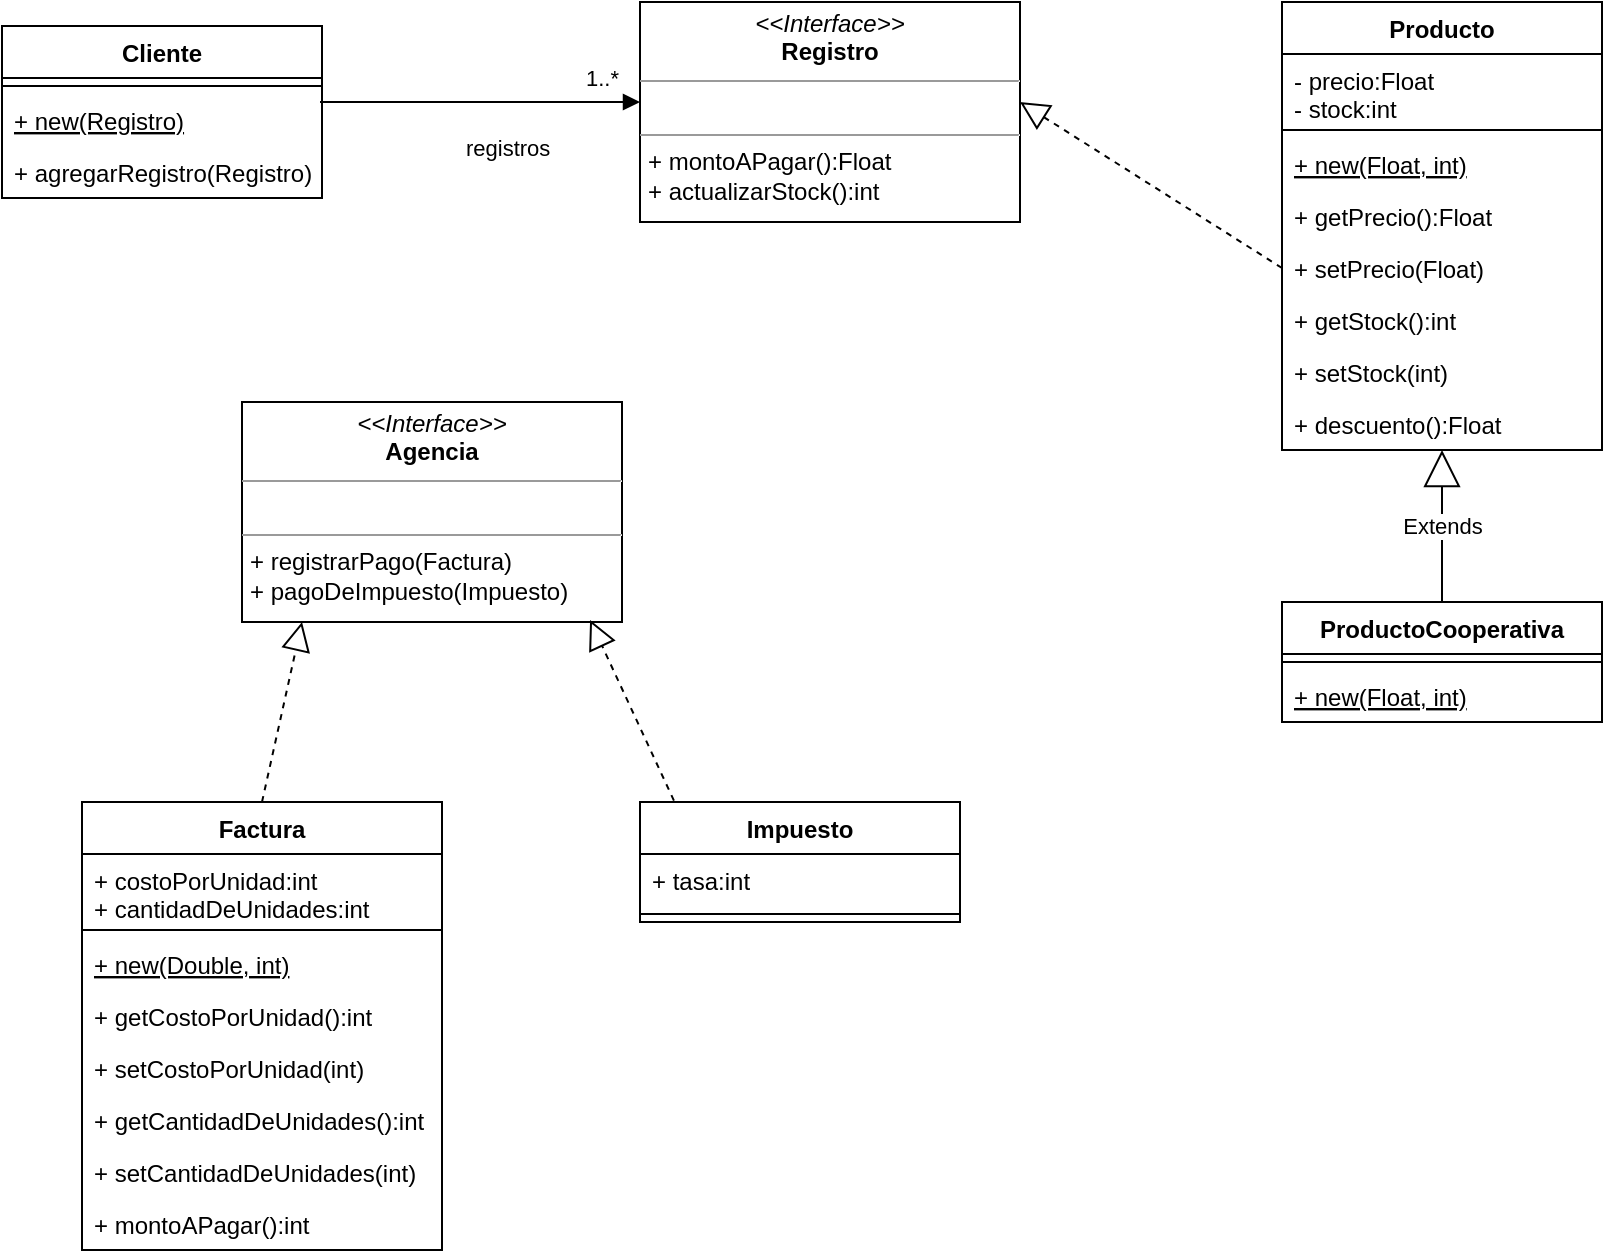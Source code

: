 <mxfile version="20.3.1" type="github">
  <diagram id="C5RBs43oDa-KdzZeNtuy" name="Page-1">
    <mxGraphModel dx="868" dy="450" grid="1" gridSize="10" guides="1" tooltips="1" connect="1" arrows="1" fold="1" page="1" pageScale="1" pageWidth="827" pageHeight="1169" math="0" shadow="0">
      <root>
        <mxCell id="WIyWlLk6GJQsqaUBKTNV-0" />
        <mxCell id="WIyWlLk6GJQsqaUBKTNV-1" parent="WIyWlLk6GJQsqaUBKTNV-0" />
        <mxCell id="ZSQ7LQ-eDz2OPc5gFVK6-1" value="&lt;p style=&quot;margin:0px;margin-top:4px;text-align:center;&quot;&gt;&lt;i&gt;&amp;lt;&amp;lt;Interface&amp;gt;&amp;gt;&lt;/i&gt;&lt;br&gt;&lt;b&gt;Registro&lt;/b&gt;&lt;/p&gt;&lt;hr size=&quot;1&quot;&gt;&lt;p style=&quot;margin:0px;margin-left:4px;&quot;&gt;&lt;br&gt;&lt;/p&gt;&lt;hr size=&quot;1&quot;&gt;&lt;p style=&quot;margin:0px;margin-left:4px;&quot;&gt;+ montoAPagar():Float&lt;/p&gt;&lt;p style=&quot;margin:0px;margin-left:4px;&quot;&gt;+ actualizarStock():int&lt;/p&gt;&lt;p style=&quot;margin:0px;margin-left:4px;&quot;&gt;&lt;br&gt;&lt;/p&gt;&lt;p style=&quot;margin:0px;margin-left:4px;&quot;&gt;&lt;br&gt;&lt;/p&gt;" style="verticalAlign=top;align=left;overflow=fill;fontSize=12;fontFamily=Helvetica;html=1;" parent="WIyWlLk6GJQsqaUBKTNV-1" vertex="1">
          <mxGeometry x="319" y="40" width="190" height="110" as="geometry" />
        </mxCell>
        <mxCell id="ZSQ7LQ-eDz2OPc5gFVK6-2" value="Cliente" style="swimlane;fontStyle=1;align=center;verticalAlign=top;childLayout=stackLayout;horizontal=1;startSize=26;horizontalStack=0;resizeParent=1;resizeParentMax=0;resizeLast=0;collapsible=1;marginBottom=0;" parent="WIyWlLk6GJQsqaUBKTNV-1" vertex="1">
          <mxGeometry y="52" width="160" height="86" as="geometry" />
        </mxCell>
        <mxCell id="ZSQ7LQ-eDz2OPc5gFVK6-4" value="" style="line;strokeWidth=1;fillColor=none;align=left;verticalAlign=middle;spacingTop=-1;spacingLeft=3;spacingRight=3;rotatable=0;labelPosition=right;points=[];portConstraint=eastwest;strokeColor=inherit;" parent="ZSQ7LQ-eDz2OPc5gFVK6-2" vertex="1">
          <mxGeometry y="26" width="160" height="8" as="geometry" />
        </mxCell>
        <mxCell id="ZSQ7LQ-eDz2OPc5gFVK6-5" value="+ new(Registro)" style="text;strokeColor=none;fillColor=none;align=left;verticalAlign=top;spacingLeft=4;spacingRight=4;overflow=hidden;rotatable=0;points=[[0,0.5],[1,0.5]];portConstraint=eastwest;fontStyle=4" parent="ZSQ7LQ-eDz2OPc5gFVK6-2" vertex="1">
          <mxGeometry y="34" width="160" height="26" as="geometry" />
        </mxCell>
        <mxCell id="ZSQ7LQ-eDz2OPc5gFVK6-6" value="+ agregarRegistro(Registro)" style="text;strokeColor=none;fillColor=none;align=left;verticalAlign=top;spacingLeft=4;spacingRight=4;overflow=hidden;rotatable=0;points=[[0,0.5],[1,0.5]];portConstraint=eastwest;fontStyle=0" parent="ZSQ7LQ-eDz2OPc5gFVK6-2" vertex="1">
          <mxGeometry y="60" width="160" height="26" as="geometry" />
        </mxCell>
        <mxCell id="ZSQ7LQ-eDz2OPc5gFVK6-7" value="registros" style="endArrow=block;endFill=1;html=1;edgeStyle=orthogonalEdgeStyle;align=left;verticalAlign=top;rounded=0;" parent="WIyWlLk6GJQsqaUBKTNV-1" edge="1">
          <mxGeometry x="-0.113" y="-10" relative="1" as="geometry">
            <mxPoint x="159" y="90" as="sourcePoint" />
            <mxPoint x="319" y="90" as="targetPoint" />
            <mxPoint as="offset" />
          </mxGeometry>
        </mxCell>
        <mxCell id="ZSQ7LQ-eDz2OPc5gFVK6-8" value="1..*" style="edgeLabel;resizable=0;html=1;align=left;verticalAlign=bottom;" parent="ZSQ7LQ-eDz2OPc5gFVK6-7" connectable="0" vertex="1">
          <mxGeometry x="-1" relative="1" as="geometry">
            <mxPoint x="131" y="-4" as="offset" />
          </mxGeometry>
        </mxCell>
        <mxCell id="ZSQ7LQ-eDz2OPc5gFVK6-9" value="Producto" style="swimlane;fontStyle=1;align=center;verticalAlign=top;childLayout=stackLayout;horizontal=1;startSize=26;horizontalStack=0;resizeParent=1;resizeParentMax=0;resizeLast=0;collapsible=1;marginBottom=0;" parent="WIyWlLk6GJQsqaUBKTNV-1" vertex="1">
          <mxGeometry x="640" y="40" width="160" height="224" as="geometry" />
        </mxCell>
        <mxCell id="ZSQ7LQ-eDz2OPc5gFVK6-10" value="- precio:Float&#xa;- stock:int" style="text;strokeColor=none;fillColor=none;align=left;verticalAlign=top;spacingLeft=4;spacingRight=4;overflow=hidden;rotatable=0;points=[[0,0.5],[1,0.5]];portConstraint=eastwest;" parent="ZSQ7LQ-eDz2OPc5gFVK6-9" vertex="1">
          <mxGeometry y="26" width="160" height="34" as="geometry" />
        </mxCell>
        <mxCell id="ZSQ7LQ-eDz2OPc5gFVK6-11" value="" style="line;strokeWidth=1;fillColor=none;align=left;verticalAlign=middle;spacingTop=-1;spacingLeft=3;spacingRight=3;rotatable=0;labelPosition=right;points=[];portConstraint=eastwest;strokeColor=inherit;" parent="ZSQ7LQ-eDz2OPc5gFVK6-9" vertex="1">
          <mxGeometry y="60" width="160" height="8" as="geometry" />
        </mxCell>
        <mxCell id="ZSQ7LQ-eDz2OPc5gFVK6-12" value="+ new(Float, int)" style="text;strokeColor=none;fillColor=none;align=left;verticalAlign=top;spacingLeft=4;spacingRight=4;overflow=hidden;rotatable=0;points=[[0,0.5],[1,0.5]];portConstraint=eastwest;fontStyle=4" parent="ZSQ7LQ-eDz2OPc5gFVK6-9" vertex="1">
          <mxGeometry y="68" width="160" height="26" as="geometry" />
        </mxCell>
        <mxCell id="ZSQ7LQ-eDz2OPc5gFVK6-17" value="+ getPrecio():Float" style="text;strokeColor=none;fillColor=none;align=left;verticalAlign=top;spacingLeft=4;spacingRight=4;overflow=hidden;rotatable=0;points=[[0,0.5],[1,0.5]];portConstraint=eastwest;fontStyle=0" parent="ZSQ7LQ-eDz2OPc5gFVK6-9" vertex="1">
          <mxGeometry y="94" width="160" height="26" as="geometry" />
        </mxCell>
        <mxCell id="ZSQ7LQ-eDz2OPc5gFVK6-18" value="+ setPrecio(Float)" style="text;strokeColor=none;fillColor=none;align=left;verticalAlign=top;spacingLeft=4;spacingRight=4;overflow=hidden;rotatable=0;points=[[0,0.5],[1,0.5]];portConstraint=eastwest;fontStyle=0" parent="ZSQ7LQ-eDz2OPc5gFVK6-9" vertex="1">
          <mxGeometry y="120" width="160" height="26" as="geometry" />
        </mxCell>
        <mxCell id="ZSQ7LQ-eDz2OPc5gFVK6-19" value="+ getStock():int" style="text;strokeColor=none;fillColor=none;align=left;verticalAlign=top;spacingLeft=4;spacingRight=4;overflow=hidden;rotatable=0;points=[[0,0.5],[1,0.5]];portConstraint=eastwest;fontStyle=0" parent="ZSQ7LQ-eDz2OPc5gFVK6-9" vertex="1">
          <mxGeometry y="146" width="160" height="26" as="geometry" />
        </mxCell>
        <mxCell id="ZSQ7LQ-eDz2OPc5gFVK6-20" value="+ setStock(int)" style="text;strokeColor=none;fillColor=none;align=left;verticalAlign=top;spacingLeft=4;spacingRight=4;overflow=hidden;rotatable=0;points=[[0,0.5],[1,0.5]];portConstraint=eastwest;fontStyle=0" parent="ZSQ7LQ-eDz2OPc5gFVK6-9" vertex="1">
          <mxGeometry y="172" width="160" height="26" as="geometry" />
        </mxCell>
        <mxCell id="XG195wpEZH1MZy-vI4nw-0" value="+ descuento():Float" style="text;strokeColor=none;fillColor=none;align=left;verticalAlign=top;spacingLeft=4;spacingRight=4;overflow=hidden;rotatable=0;points=[[0,0.5],[1,0.5]];portConstraint=eastwest;fontStyle=0" vertex="1" parent="ZSQ7LQ-eDz2OPc5gFVK6-9">
          <mxGeometry y="198" width="160" height="26" as="geometry" />
        </mxCell>
        <mxCell id="ZSQ7LQ-eDz2OPc5gFVK6-21" value="ProductoCooperativa" style="swimlane;fontStyle=1;align=center;verticalAlign=top;childLayout=stackLayout;horizontal=1;startSize=26;horizontalStack=0;resizeParent=1;resizeParentMax=0;resizeLast=0;collapsible=1;marginBottom=0;" parent="WIyWlLk6GJQsqaUBKTNV-1" vertex="1">
          <mxGeometry x="640" y="340" width="160" height="60" as="geometry" />
        </mxCell>
        <mxCell id="ZSQ7LQ-eDz2OPc5gFVK6-23" value="" style="line;strokeWidth=1;fillColor=none;align=left;verticalAlign=middle;spacingTop=-1;spacingLeft=3;spacingRight=3;rotatable=0;labelPosition=right;points=[];portConstraint=eastwest;strokeColor=inherit;" parent="ZSQ7LQ-eDz2OPc5gFVK6-21" vertex="1">
          <mxGeometry y="26" width="160" height="8" as="geometry" />
        </mxCell>
        <mxCell id="ZSQ7LQ-eDz2OPc5gFVK6-24" value="+ new(Float, int)" style="text;strokeColor=none;fillColor=none;align=left;verticalAlign=top;spacingLeft=4;spacingRight=4;overflow=hidden;rotatable=0;points=[[0,0.5],[1,0.5]];portConstraint=eastwest;fontStyle=4" parent="ZSQ7LQ-eDz2OPc5gFVK6-21" vertex="1">
          <mxGeometry y="34" width="160" height="26" as="geometry" />
        </mxCell>
        <mxCell id="ZSQ7LQ-eDz2OPc5gFVK6-29" value="Extends" style="endArrow=block;endSize=16;endFill=0;html=1;rounded=0;exitX=0.5;exitY=0;exitDx=0;exitDy=0;exitPerimeter=0;" parent="WIyWlLk6GJQsqaUBKTNV-1" edge="1" source="ZSQ7LQ-eDz2OPc5gFVK6-21">
          <mxGeometry width="160" relative="1" as="geometry">
            <mxPoint x="730" y="338" as="sourcePoint" />
            <mxPoint x="720" y="264" as="targetPoint" />
          </mxGeometry>
        </mxCell>
        <mxCell id="ZSQ7LQ-eDz2OPc5gFVK6-30" value="" style="endArrow=block;dashed=1;endFill=0;endSize=12;html=1;rounded=0;exitX=0;exitY=0.5;exitDx=0;exitDy=0;" parent="WIyWlLk6GJQsqaUBKTNV-1" source="ZSQ7LQ-eDz2OPc5gFVK6-18" edge="1">
          <mxGeometry width="160" relative="1" as="geometry">
            <mxPoint x="599" y="150" as="sourcePoint" />
            <mxPoint x="509" y="90" as="targetPoint" />
          </mxGeometry>
        </mxCell>
        <mxCell id="XG195wpEZH1MZy-vI4nw-2" value="&lt;p style=&quot;margin:0px;margin-top:4px;text-align:center;&quot;&gt;&lt;i&gt;&amp;lt;&amp;lt;Interface&amp;gt;&amp;gt;&lt;/i&gt;&lt;br&gt;&lt;b&gt;Agencia&lt;/b&gt;&lt;/p&gt;&lt;hr size=&quot;1&quot;&gt;&lt;p style=&quot;margin:0px;margin-left:4px;&quot;&gt;&lt;br&gt;&lt;/p&gt;&lt;hr size=&quot;1&quot;&gt;&lt;p style=&quot;margin:0px;margin-left:4px;&quot;&gt;+ registrarPago(Factura)&lt;/p&gt;&lt;p style=&quot;margin:0px;margin-left:4px;&quot;&gt;+ pagoDeImpuesto(Impuesto)&lt;br&gt;&lt;br&gt;&lt;/p&gt;" style="verticalAlign=top;align=left;overflow=fill;fontSize=12;fontFamily=Helvetica;html=1;" vertex="1" parent="WIyWlLk6GJQsqaUBKTNV-1">
          <mxGeometry x="120" y="240" width="190" height="110" as="geometry" />
        </mxCell>
        <mxCell id="XG195wpEZH1MZy-vI4nw-3" value="Factura" style="swimlane;fontStyle=1;align=center;verticalAlign=top;childLayout=stackLayout;horizontal=1;startSize=26;horizontalStack=0;resizeParent=1;resizeParentMax=0;resizeLast=0;collapsible=1;marginBottom=0;" vertex="1" parent="WIyWlLk6GJQsqaUBKTNV-1">
          <mxGeometry x="40" y="440" width="180" height="224" as="geometry" />
        </mxCell>
        <mxCell id="XG195wpEZH1MZy-vI4nw-4" value="+ costoPorUnidad:int&#xa;+ cantidadDeUnidades:int&#xa;" style="text;strokeColor=none;fillColor=none;align=left;verticalAlign=top;spacingLeft=4;spacingRight=4;overflow=hidden;rotatable=0;points=[[0,0.5],[1,0.5]];portConstraint=eastwest;" vertex="1" parent="XG195wpEZH1MZy-vI4nw-3">
          <mxGeometry y="26" width="180" height="34" as="geometry" />
        </mxCell>
        <mxCell id="XG195wpEZH1MZy-vI4nw-5" value="" style="line;strokeWidth=1;fillColor=none;align=left;verticalAlign=middle;spacingTop=-1;spacingLeft=3;spacingRight=3;rotatable=0;labelPosition=right;points=[];portConstraint=eastwest;strokeColor=inherit;" vertex="1" parent="XG195wpEZH1MZy-vI4nw-3">
          <mxGeometry y="60" width="180" height="8" as="geometry" />
        </mxCell>
        <mxCell id="XG195wpEZH1MZy-vI4nw-6" value="+ new(Double, int)" style="text;strokeColor=none;fillColor=none;align=left;verticalAlign=top;spacingLeft=4;spacingRight=4;overflow=hidden;rotatable=0;points=[[0,0.5],[1,0.5]];portConstraint=eastwest;fontStyle=4" vertex="1" parent="XG195wpEZH1MZy-vI4nw-3">
          <mxGeometry y="68" width="180" height="26" as="geometry" />
        </mxCell>
        <mxCell id="XG195wpEZH1MZy-vI4nw-7" value="+ getCostoPorUnidad():int&#xa;" style="text;strokeColor=none;fillColor=none;align=left;verticalAlign=top;spacingLeft=4;spacingRight=4;overflow=hidden;rotatable=0;points=[[0,0.5],[1,0.5]];portConstraint=eastwest;" vertex="1" parent="XG195wpEZH1MZy-vI4nw-3">
          <mxGeometry y="94" width="180" height="26" as="geometry" />
        </mxCell>
        <mxCell id="XG195wpEZH1MZy-vI4nw-8" value="+ setCostoPorUnidad(int)&#xa;" style="text;strokeColor=none;fillColor=none;align=left;verticalAlign=top;spacingLeft=4;spacingRight=4;overflow=hidden;rotatable=0;points=[[0,0.5],[1,0.5]];portConstraint=eastwest;" vertex="1" parent="XG195wpEZH1MZy-vI4nw-3">
          <mxGeometry y="120" width="180" height="26" as="geometry" />
        </mxCell>
        <mxCell id="XG195wpEZH1MZy-vI4nw-9" value="+ getCantidadDeUnidades():int&#xa;" style="text;strokeColor=none;fillColor=none;align=left;verticalAlign=top;spacingLeft=4;spacingRight=4;overflow=hidden;rotatable=0;points=[[0,0.5],[1,0.5]];portConstraint=eastwest;" vertex="1" parent="XG195wpEZH1MZy-vI4nw-3">
          <mxGeometry y="146" width="180" height="26" as="geometry" />
        </mxCell>
        <mxCell id="XG195wpEZH1MZy-vI4nw-10" value="+ setCantidadDeUnidades(int)&#xa;" style="text;strokeColor=none;fillColor=none;align=left;verticalAlign=top;spacingLeft=4;spacingRight=4;overflow=hidden;rotatable=0;points=[[0,0.5],[1,0.5]];portConstraint=eastwest;" vertex="1" parent="XG195wpEZH1MZy-vI4nw-3">
          <mxGeometry y="172" width="180" height="26" as="geometry" />
        </mxCell>
        <mxCell id="XG195wpEZH1MZy-vI4nw-11" value="+ montoAPagar():int" style="text;strokeColor=none;fillColor=none;align=left;verticalAlign=top;spacingLeft=4;spacingRight=4;overflow=hidden;rotatable=0;points=[[0,0.5],[1,0.5]];portConstraint=eastwest;" vertex="1" parent="XG195wpEZH1MZy-vI4nw-3">
          <mxGeometry y="198" width="180" height="26" as="geometry" />
        </mxCell>
        <mxCell id="XG195wpEZH1MZy-vI4nw-12" value="Impuesto" style="swimlane;fontStyle=1;align=center;verticalAlign=top;childLayout=stackLayout;horizontal=1;startSize=26;horizontalStack=0;resizeParent=1;resizeParentMax=0;resizeLast=0;collapsible=1;marginBottom=0;" vertex="1" parent="WIyWlLk6GJQsqaUBKTNV-1">
          <mxGeometry x="319" y="440" width="160" height="60" as="geometry" />
        </mxCell>
        <mxCell id="XG195wpEZH1MZy-vI4nw-13" value="+ tasa:int" style="text;strokeColor=none;fillColor=none;align=left;verticalAlign=top;spacingLeft=4;spacingRight=4;overflow=hidden;rotatable=0;points=[[0,0.5],[1,0.5]];portConstraint=eastwest;" vertex="1" parent="XG195wpEZH1MZy-vI4nw-12">
          <mxGeometry y="26" width="160" height="26" as="geometry" />
        </mxCell>
        <mxCell id="XG195wpEZH1MZy-vI4nw-14" value="" style="line;strokeWidth=1;fillColor=none;align=left;verticalAlign=middle;spacingTop=-1;spacingLeft=3;spacingRight=3;rotatable=0;labelPosition=right;points=[];portConstraint=eastwest;strokeColor=inherit;" vertex="1" parent="XG195wpEZH1MZy-vI4nw-12">
          <mxGeometry y="52" width="160" height="8" as="geometry" />
        </mxCell>
        <mxCell id="XG195wpEZH1MZy-vI4nw-16" value="" style="endArrow=block;dashed=1;endFill=0;endSize=12;html=1;rounded=0;entryX=0.158;entryY=1;entryDx=0;entryDy=0;entryPerimeter=0;exitX=0.5;exitY=0;exitDx=0;exitDy=0;" edge="1" parent="WIyWlLk6GJQsqaUBKTNV-1" source="XG195wpEZH1MZy-vI4nw-3" target="XG195wpEZH1MZy-vI4nw-2">
          <mxGeometry width="160" relative="1" as="geometry">
            <mxPoint x="70" y="400" as="sourcePoint" />
            <mxPoint x="230" y="400" as="targetPoint" />
          </mxGeometry>
        </mxCell>
        <mxCell id="XG195wpEZH1MZy-vI4nw-17" value="" style="endArrow=block;dashed=1;endFill=0;endSize=12;html=1;rounded=0;entryX=0.916;entryY=0.991;entryDx=0;entryDy=0;entryPerimeter=0;exitX=0.106;exitY=-0.012;exitDx=0;exitDy=0;exitPerimeter=0;" edge="1" parent="WIyWlLk6GJQsqaUBKTNV-1" source="XG195wpEZH1MZy-vI4nw-12" target="XG195wpEZH1MZy-vI4nw-2">
          <mxGeometry width="160" relative="1" as="geometry">
            <mxPoint x="410" y="420" as="sourcePoint" />
            <mxPoint x="380" y="310" as="targetPoint" />
          </mxGeometry>
        </mxCell>
      </root>
    </mxGraphModel>
  </diagram>
</mxfile>
